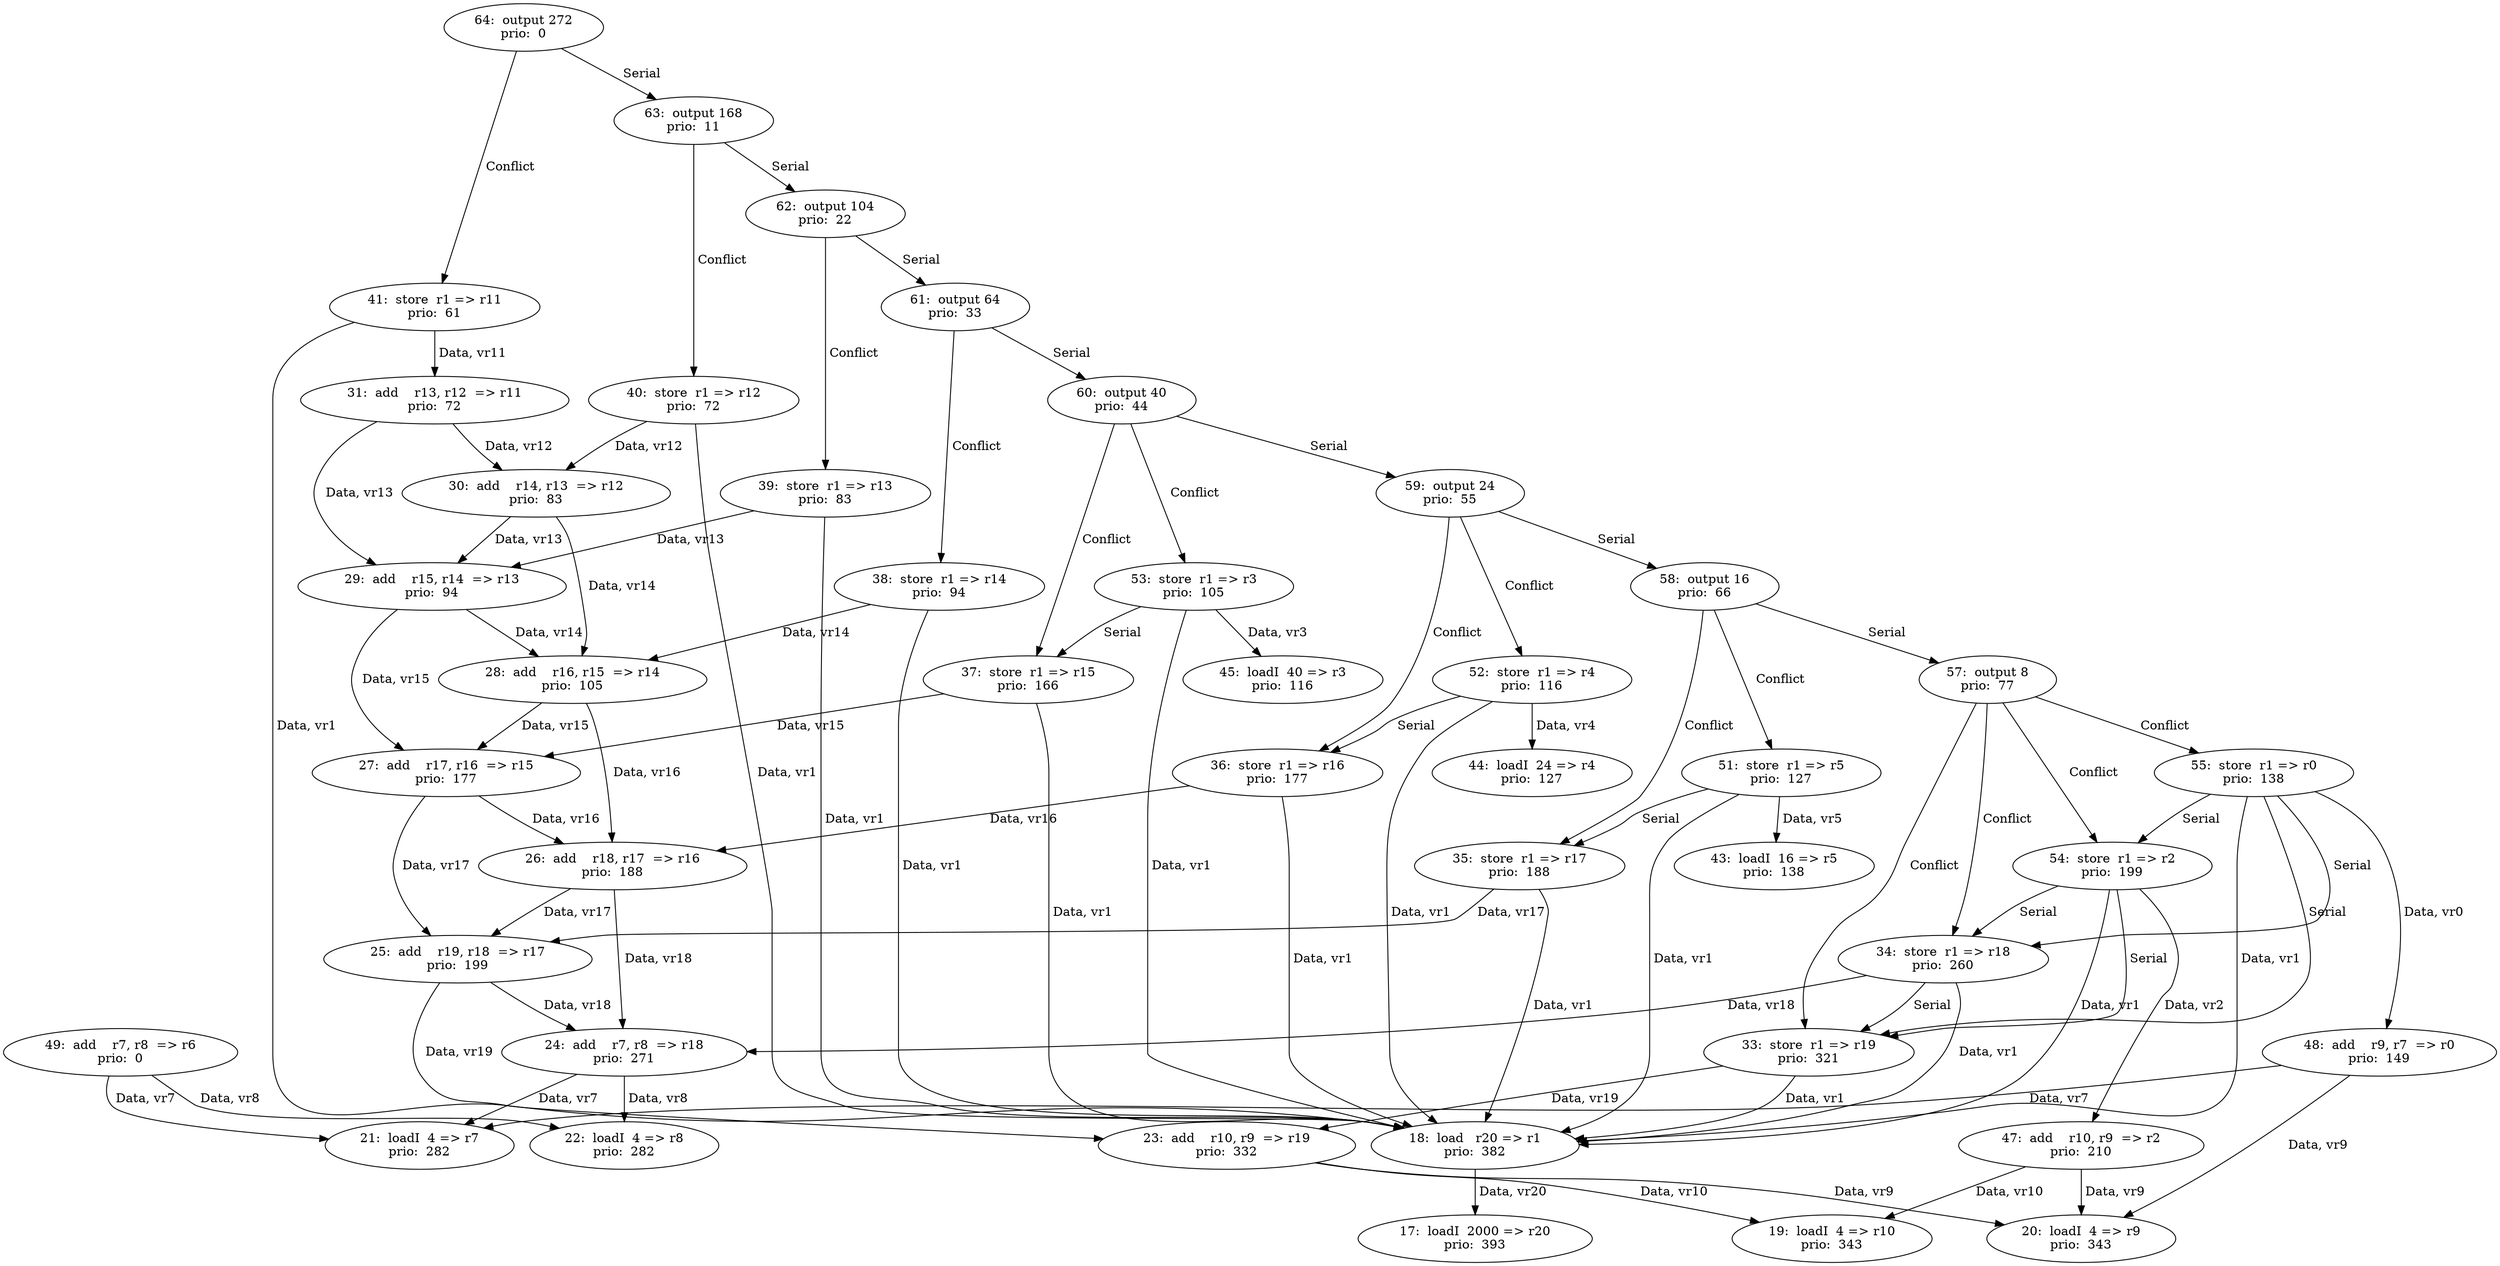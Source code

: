 digraph DG {
  17 [label="17:  loadI  2000 => r20
prio:  393"];
  18 [label="18:  load   r20 => r1
prio:  382"];
  19 [label="19:  loadI  4 => r10
prio:  343"];
  20 [label="20:  loadI  4 => r9
prio:  343"];
  21 [label="21:  loadI  4 => r7
prio:  282"];
  22 [label="22:  loadI  4 => r8
prio:  282"];
  23 [label="23:  add    r10, r9  => r19
prio:  332"];
  24 [label="24:  add    r7, r8  => r18
prio:  271"];
  25 [label="25:  add    r19, r18  => r17
prio:  199"];
  26 [label="26:  add    r18, r17  => r16
prio:  188"];
  27 [label="27:  add    r17, r16  => r15
prio:  177"];
  28 [label="28:  add    r16, r15  => r14
prio:  105"];
  29 [label="29:  add    r15, r14  => r13
prio:  94"];
  30 [label="30:  add    r14, r13  => r12
prio:  83"];
  31 [label="31:  add    r13, r12  => r11
prio:  72"];
  33 [label="33:  store  r1 => r19
prio:  321"];
  34 [label="34:  store  r1 => r18
prio:  260"];
  35 [label="35:  store  r1 => r17
prio:  188"];
  36 [label="36:  store  r1 => r16
prio:  177"];
  37 [label="37:  store  r1 => r15
prio:  166"];
  38 [label="38:  store  r1 => r14
prio:  94"];
  39 [label="39:  store  r1 => r13
prio:  83"];
  40 [label="40:  store  r1 => r12
prio:  72"];
  41 [label="41:  store  r1 => r11
prio:  61"];
  43 [label="43:  loadI  16 => r5
prio:  138"];
  44 [label="44:  loadI  24 => r4
prio:  127"];
  45 [label="45:  loadI  40 => r3
prio:  116"];
  47 [label="47:  add    r10, r9  => r2
prio:  210"];
  48 [label="48:  add    r9, r7  => r0
prio:  149"];
  49 [label="49:  add    r7, r8  => r6
prio:  0"];
  51 [label="51:  store  r1 => r5
prio:  127"];
  52 [label="52:  store  r1 => r4
prio:  116"];
  53 [label="53:  store  r1 => r3
prio:  105"];
  54 [label="54:  store  r1 => r2
prio:  199"];
  55 [label="55:  store  r1 => r0
prio:  138"];
  57 [label="57:  output 8
prio:  77"];
  58 [label="58:  output 16
prio:  66"];
  59 [label="59:  output 24
prio:  55"];
  60 [label="60:  output 40
prio:  44"];
  61 [label="61:  output 64
prio:  33"];
  62 [label="62:  output 104
prio:  22"];
  63 [label="63:  output 168
prio:  11"];
  64 [label="64:  output 272
prio:  0"];
  18 -> 17 [ label=" Data, vr20"];
  23 -> 19 [ label=" Data, vr10"];
  23 -> 20 [ label=" Data, vr9"];
  24 -> 21 [ label=" Data, vr7"];
  24 -> 22 [ label=" Data, vr8"];
  25 -> 23 [ label=" Data, vr19"];
  25 -> 24 [ label=" Data, vr18"];
  26 -> 24 [ label=" Data, vr18"];
  26 -> 25 [ label=" Data, vr17"];
  27 -> 25 [ label=" Data, vr17"];
  27 -> 26 [ label=" Data, vr16"];
  28 -> 26 [ label=" Data, vr16"];
  28 -> 27 [ label=" Data, vr15"];
  29 -> 27 [ label=" Data, vr15"];
  29 -> 28 [ label=" Data, vr14"];
  30 -> 28 [ label=" Data, vr14"];
  30 -> 29 [ label=" Data, vr13"];
  31 -> 29 [ label=" Data, vr13"];
  31 -> 30 [ label=" Data, vr12"];
  33 -> 18 [ label=" Data, vr1"];
  33 -> 23 [ label=" Data, vr19"];
  34 -> 18 [ label=" Data, vr1"];
  34 -> 24 [ label=" Data, vr18"];
  34 -> 33[ label=" Serial "];
  35 -> 18 [ label=" Data, vr1"];
  35 -> 25 [ label=" Data, vr17"];
  36 -> 18 [ label=" Data, vr1"];
  36 -> 26 [ label=" Data, vr16"];
  37 -> 18 [ label=" Data, vr1"];
  37 -> 27 [ label=" Data, vr15"];
  38 -> 18 [ label=" Data, vr1"];
  38 -> 28 [ label=" Data, vr14"];
  39 -> 18 [ label=" Data, vr1"];
  39 -> 29 [ label=" Data, vr13"];
  40 -> 18 [ label=" Data, vr1"];
  40 -> 30 [ label=" Data, vr12"];
  41 -> 18 [ label=" Data, vr1"];
  41 -> 31 [ label=" Data, vr11"];
  47 -> 19 [ label=" Data, vr10"];
  47 -> 20 [ label=" Data, vr9"];
  48 -> 20 [ label=" Data, vr9"];
  48 -> 21 [ label=" Data, vr7"];
  49 -> 21 [ label=" Data, vr7"];
  49 -> 22 [ label=" Data, vr8"];
  51 -> 18 [ label=" Data, vr1"];
  51 -> 43 [ label=" Data, vr5"];
  51 -> 35[ label=" Serial "];
  52 -> 18 [ label=" Data, vr1"];
  52 -> 44 [ label=" Data, vr4"];
  52 -> 36[ label=" Serial "];
  53 -> 18 [ label=" Data, vr1"];
  53 -> 45 [ label=" Data, vr3"];
  53 -> 37[ label=" Serial "];
  54 -> 18 [ label=" Data, vr1"];
  54 -> 47 [ label=" Data, vr2"];
  54 -> 34[ label=" Serial "];
  54 -> 33[ label=" Serial "];
  55 -> 18 [ label=" Data, vr1"];
  55 -> 48 [ label=" Data, vr0"];
  55 -> 54[ label=" Serial "];
  55 -> 34[ label=" Serial "];
  55 -> 33[ label=" Serial "];
  57 -> 55 [ label=" Conflict "];
  57 -> 54 [ label=" Conflict "];
  57 -> 34 [ label=" Conflict "];
  57 -> 33 [ label=" Conflict "];
  58 -> 57[ label=" Serial "];
  58 -> 51 [ label=" Conflict "];
  58 -> 35 [ label=" Conflict "];
  59 -> 58[ label=" Serial "];
  59 -> 52 [ label=" Conflict "];
  59 -> 36 [ label=" Conflict "];
  60 -> 59[ label=" Serial "];
  60 -> 53 [ label=" Conflict "];
  60 -> 37 [ label=" Conflict "];
  61 -> 60[ label=" Serial "];
  61 -> 38 [ label=" Conflict "];
  62 -> 61[ label=" Serial "];
  62 -> 39 [ label=" Conflict "];
  63 -> 62[ label=" Serial "];
  63 -> 40 [ label=" Conflict "];
  64 -> 63[ label=" Serial "];
  64 -> 41 [ label=" Conflict "];
}
